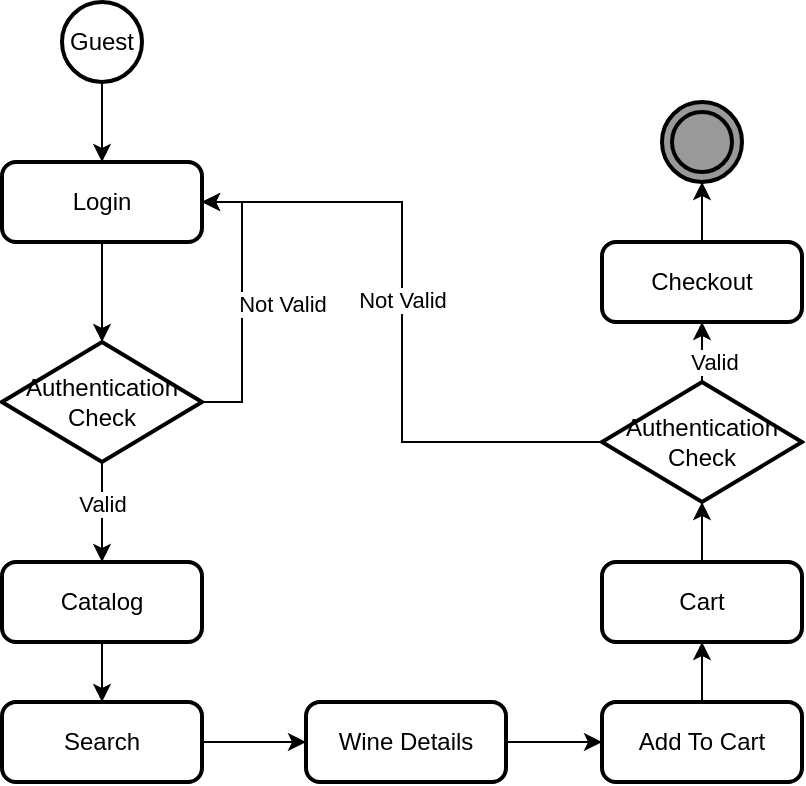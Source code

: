 <mxfile version="15.8.7" type="device" pages="2"><diagram id="C5RBs43oDa-KdzZeNtuy" name="Guest"><mxGraphModel dx="1113" dy="715" grid="1" gridSize="10" guides="1" tooltips="1" connect="1" arrows="1" fold="1" page="1" pageScale="1" pageWidth="827" pageHeight="1169" math="0" shadow="0"><root><mxCell id="WIyWlLk6GJQsqaUBKTNV-0"/><mxCell id="WIyWlLk6GJQsqaUBKTNV-1" parent="WIyWlLk6GJQsqaUBKTNV-0"/><mxCell id="5CIcKdoNEdivQEmTPLOZ-5" style="edgeStyle=orthogonalEdgeStyle;rounded=0;orthogonalLoop=1;jettySize=auto;html=1;" edge="1" parent="WIyWlLk6GJQsqaUBKTNV-1" source="5CIcKdoNEdivQEmTPLOZ-0" target="5CIcKdoNEdivQEmTPLOZ-1"><mxGeometry relative="1" as="geometry"/></mxCell><mxCell id="5CIcKdoNEdivQEmTPLOZ-0" value="Guest" style="strokeWidth=2;html=1;shape=mxgraph.flowchart.start_2;whiteSpace=wrap;" vertex="1" parent="WIyWlLk6GJQsqaUBKTNV-1"><mxGeometry x="70" y="40" width="40" height="40" as="geometry"/></mxCell><mxCell id="5CIcKdoNEdivQEmTPLOZ-7" style="edgeStyle=orthogonalEdgeStyle;rounded=0;orthogonalLoop=1;jettySize=auto;html=1;" edge="1" parent="WIyWlLk6GJQsqaUBKTNV-1" source="5CIcKdoNEdivQEmTPLOZ-1" target="5CIcKdoNEdivQEmTPLOZ-6"><mxGeometry relative="1" as="geometry"/></mxCell><mxCell id="5CIcKdoNEdivQEmTPLOZ-1" value="Login" style="rounded=1;whiteSpace=wrap;html=1;absoluteArcSize=1;arcSize=14;strokeWidth=2;" vertex="1" parent="WIyWlLk6GJQsqaUBKTNV-1"><mxGeometry x="40" y="120" width="100" height="40" as="geometry"/></mxCell><mxCell id="5CIcKdoNEdivQEmTPLOZ-8" style="edgeStyle=orthogonalEdgeStyle;rounded=0;orthogonalLoop=1;jettySize=auto;html=1;entryX=1;entryY=0.5;entryDx=0;entryDy=0;exitX=1;exitY=0.5;exitDx=0;exitDy=0;exitPerimeter=0;" edge="1" parent="WIyWlLk6GJQsqaUBKTNV-1" source="5CIcKdoNEdivQEmTPLOZ-6" target="5CIcKdoNEdivQEmTPLOZ-1"><mxGeometry relative="1" as="geometry"><Array as="points"><mxPoint x="160" y="240"/><mxPoint x="160" y="140"/></Array></mxGeometry></mxCell><mxCell id="5CIcKdoNEdivQEmTPLOZ-9" value="Not Valid" style="edgeLabel;html=1;align=center;verticalAlign=middle;resizable=0;points=[];" vertex="1" connectable="0" parent="5CIcKdoNEdivQEmTPLOZ-8"><mxGeometry x="0.02" y="2" relative="1" as="geometry"><mxPoint x="22" y="2" as="offset"/></mxGeometry></mxCell><mxCell id="5CIcKdoNEdivQEmTPLOZ-11" style="edgeStyle=orthogonalEdgeStyle;rounded=0;orthogonalLoop=1;jettySize=auto;html=1;" edge="1" parent="WIyWlLk6GJQsqaUBKTNV-1" source="5CIcKdoNEdivQEmTPLOZ-6" target="5CIcKdoNEdivQEmTPLOZ-10"><mxGeometry relative="1" as="geometry"/></mxCell><mxCell id="5CIcKdoNEdivQEmTPLOZ-12" value="Valid" style="edgeLabel;html=1;align=center;verticalAlign=middle;resizable=0;points=[];" vertex="1" connectable="0" parent="5CIcKdoNEdivQEmTPLOZ-11"><mxGeometry x="0.295" y="-2" relative="1" as="geometry"><mxPoint x="2" y="-12" as="offset"/></mxGeometry></mxCell><mxCell id="5CIcKdoNEdivQEmTPLOZ-6" value="Authentication&lt;br&gt;Check" style="strokeWidth=2;html=1;shape=mxgraph.flowchart.decision;whiteSpace=wrap;rounded=1;" vertex="1" parent="WIyWlLk6GJQsqaUBKTNV-1"><mxGeometry x="40" y="210" width="100" height="60" as="geometry"/></mxCell><mxCell id="5CIcKdoNEdivQEmTPLOZ-29" style="edgeStyle=orthogonalEdgeStyle;rounded=0;orthogonalLoop=1;jettySize=auto;html=1;" edge="1" parent="WIyWlLk6GJQsqaUBKTNV-1" source="5CIcKdoNEdivQEmTPLOZ-10" target="5CIcKdoNEdivQEmTPLOZ-28"><mxGeometry relative="1" as="geometry"/></mxCell><mxCell id="5CIcKdoNEdivQEmTPLOZ-10" value="Catalog" style="rounded=1;whiteSpace=wrap;html=1;absoluteArcSize=1;arcSize=14;strokeWidth=2;" vertex="1" parent="WIyWlLk6GJQsqaUBKTNV-1"><mxGeometry x="40" y="320" width="100" height="40" as="geometry"/></mxCell><mxCell id="5CIcKdoNEdivQEmTPLOZ-16" style="edgeStyle=orthogonalEdgeStyle;rounded=0;orthogonalLoop=1;jettySize=auto;html=1;" edge="1" parent="WIyWlLk6GJQsqaUBKTNV-1" source="5CIcKdoNEdivQEmTPLOZ-13" target="5CIcKdoNEdivQEmTPLOZ-15"><mxGeometry relative="1" as="geometry"/></mxCell><mxCell id="5CIcKdoNEdivQEmTPLOZ-13" value="Wine Details" style="rounded=1;whiteSpace=wrap;html=1;absoluteArcSize=1;arcSize=14;strokeWidth=2;" vertex="1" parent="WIyWlLk6GJQsqaUBKTNV-1"><mxGeometry x="192" y="390" width="100" height="40" as="geometry"/></mxCell><mxCell id="5CIcKdoNEdivQEmTPLOZ-18" style="edgeStyle=orthogonalEdgeStyle;rounded=0;orthogonalLoop=1;jettySize=auto;html=1;" edge="1" parent="WIyWlLk6GJQsqaUBKTNV-1" source="5CIcKdoNEdivQEmTPLOZ-15" target="5CIcKdoNEdivQEmTPLOZ-17"><mxGeometry relative="1" as="geometry"/></mxCell><mxCell id="5CIcKdoNEdivQEmTPLOZ-15" value="Add To Cart" style="rounded=1;whiteSpace=wrap;html=1;absoluteArcSize=1;arcSize=14;strokeWidth=2;" vertex="1" parent="WIyWlLk6GJQsqaUBKTNV-1"><mxGeometry x="340" y="390" width="100" height="40" as="geometry"/></mxCell><mxCell id="5CIcKdoNEdivQEmTPLOZ-22" style="edgeStyle=orthogonalEdgeStyle;rounded=0;orthogonalLoop=1;jettySize=auto;html=1;" edge="1" parent="WIyWlLk6GJQsqaUBKTNV-1" source="5CIcKdoNEdivQEmTPLOZ-17" target="5CIcKdoNEdivQEmTPLOZ-21"><mxGeometry relative="1" as="geometry"/></mxCell><mxCell id="5CIcKdoNEdivQEmTPLOZ-17" value="Cart" style="rounded=1;whiteSpace=wrap;html=1;absoluteArcSize=1;arcSize=14;strokeWidth=2;" vertex="1" parent="WIyWlLk6GJQsqaUBKTNV-1"><mxGeometry x="340" y="320" width="100" height="40" as="geometry"/></mxCell><mxCell id="5CIcKdoNEdivQEmTPLOZ-23" value="Not Valid" style="edgeStyle=orthogonalEdgeStyle;rounded=0;orthogonalLoop=1;jettySize=auto;html=1;entryX=1;entryY=0.5;entryDx=0;entryDy=0;" edge="1" parent="WIyWlLk6GJQsqaUBKTNV-1" source="5CIcKdoNEdivQEmTPLOZ-21" target="5CIcKdoNEdivQEmTPLOZ-1"><mxGeometry x="0.071" relative="1" as="geometry"><mxPoint as="offset"/></mxGeometry></mxCell><mxCell id="5CIcKdoNEdivQEmTPLOZ-25" style="edgeStyle=orthogonalEdgeStyle;rounded=0;orthogonalLoop=1;jettySize=auto;html=1;" edge="1" parent="WIyWlLk6GJQsqaUBKTNV-1" source="5CIcKdoNEdivQEmTPLOZ-21" target="5CIcKdoNEdivQEmTPLOZ-24"><mxGeometry relative="1" as="geometry"/></mxCell><mxCell id="5CIcKdoNEdivQEmTPLOZ-26" value="Valid" style="edgeLabel;html=1;align=center;verticalAlign=middle;resizable=0;points=[];" vertex="1" connectable="0" parent="5CIcKdoNEdivQEmTPLOZ-25"><mxGeometry x="0.187" y="3" relative="1" as="geometry"><mxPoint x="3" as="offset"/></mxGeometry></mxCell><mxCell id="5CIcKdoNEdivQEmTPLOZ-21" value="Authentication&lt;br&gt;Check" style="strokeWidth=2;html=1;shape=mxgraph.flowchart.decision;whiteSpace=wrap;rounded=1;" vertex="1" parent="WIyWlLk6GJQsqaUBKTNV-1"><mxGeometry x="340" y="230" width="100" height="60" as="geometry"/></mxCell><mxCell id="5CIcKdoNEdivQEmTPLOZ-33" style="edgeStyle=orthogonalEdgeStyle;rounded=0;orthogonalLoop=1;jettySize=auto;html=1;" edge="1" parent="WIyWlLk6GJQsqaUBKTNV-1" source="5CIcKdoNEdivQEmTPLOZ-24"><mxGeometry relative="1" as="geometry"><mxPoint x="390" y="130" as="targetPoint"/></mxGeometry></mxCell><mxCell id="5CIcKdoNEdivQEmTPLOZ-24" value="Checkout" style="rounded=1;whiteSpace=wrap;html=1;absoluteArcSize=1;arcSize=14;strokeWidth=2;" vertex="1" parent="WIyWlLk6GJQsqaUBKTNV-1"><mxGeometry x="340" y="160" width="100" height="40" as="geometry"/></mxCell><mxCell id="5CIcKdoNEdivQEmTPLOZ-30" style="edgeStyle=orthogonalEdgeStyle;rounded=0;orthogonalLoop=1;jettySize=auto;html=1;" edge="1" parent="WIyWlLk6GJQsqaUBKTNV-1" source="5CIcKdoNEdivQEmTPLOZ-28" target="5CIcKdoNEdivQEmTPLOZ-13"><mxGeometry relative="1" as="geometry"/></mxCell><mxCell id="5CIcKdoNEdivQEmTPLOZ-28" value="Search" style="rounded=1;whiteSpace=wrap;html=1;absoluteArcSize=1;arcSize=14;strokeWidth=2;" vertex="1" parent="WIyWlLk6GJQsqaUBKTNV-1"><mxGeometry x="40" y="390" width="100" height="40" as="geometry"/></mxCell><mxCell id="o-DWybbuyJ2ZcWfNNRq9-0" value="" style="group" vertex="1" connectable="0" parent="WIyWlLk6GJQsqaUBKTNV-1"><mxGeometry x="370" y="90" width="40" height="40" as="geometry"/></mxCell><mxCell id="5CIcKdoNEdivQEmTPLOZ-32" value="" style="strokeWidth=2;html=1;shape=mxgraph.flowchart.start_2;whiteSpace=wrap;fillColor=#999999;" vertex="1" parent="o-DWybbuyJ2ZcWfNNRq9-0"><mxGeometry width="40" height="40" as="geometry"/></mxCell><mxCell id="5CIcKdoNEdivQEmTPLOZ-34" value="" style="strokeWidth=2;html=1;shape=mxgraph.flowchart.start_2;whiteSpace=wrap;fillColor=none;" vertex="1" parent="o-DWybbuyJ2ZcWfNNRq9-0"><mxGeometry x="5" y="5" width="30" height="30" as="geometry"/></mxCell></root></mxGraphModel></diagram><diagram id="qloi3z1D3i4bd0gUoKfn" name="Admin"><mxGraphModel dx="1113" dy="715" grid="1" gridSize="10" guides="1" tooltips="1" connect="1" arrows="1" fold="1" page="1" pageScale="1" pageWidth="827" pageHeight="1169" math="0" shadow="0"><root><mxCell id="JEfL959FHlKc1dBqkeOF-0"/><mxCell id="JEfL959FHlKc1dBqkeOF-1" parent="JEfL959FHlKc1dBqkeOF-0"/><mxCell id="IeZnz6CrOLNjuTPvEhbF-0" style="edgeStyle=orthogonalEdgeStyle;rounded=0;orthogonalLoop=1;jettySize=auto;html=1;" edge="1" parent="JEfL959FHlKc1dBqkeOF-1" source="IeZnz6CrOLNjuTPvEhbF-1" target="IeZnz6CrOLNjuTPvEhbF-3"><mxGeometry relative="1" as="geometry"/></mxCell><mxCell id="IeZnz6CrOLNjuTPvEhbF-1" value="Admin" style="strokeWidth=2;html=1;shape=mxgraph.flowchart.start_2;whiteSpace=wrap;" vertex="1" parent="JEfL959FHlKc1dBqkeOF-1"><mxGeometry x="70" y="40" width="40" height="40" as="geometry"/></mxCell><mxCell id="IeZnz6CrOLNjuTPvEhbF-2" style="edgeStyle=orthogonalEdgeStyle;rounded=0;orthogonalLoop=1;jettySize=auto;html=1;" edge="1" parent="JEfL959FHlKc1dBqkeOF-1" source="IeZnz6CrOLNjuTPvEhbF-3" target="IeZnz6CrOLNjuTPvEhbF-8"><mxGeometry relative="1" as="geometry"/></mxCell><mxCell id="IeZnz6CrOLNjuTPvEhbF-3" value="Login" style="rounded=1;whiteSpace=wrap;html=1;absoluteArcSize=1;arcSize=14;strokeWidth=2;" vertex="1" parent="JEfL959FHlKc1dBqkeOF-1"><mxGeometry x="40" y="120" width="100" height="40" as="geometry"/></mxCell><mxCell id="IeZnz6CrOLNjuTPvEhbF-4" style="edgeStyle=orthogonalEdgeStyle;rounded=0;orthogonalLoop=1;jettySize=auto;html=1;entryX=1;entryY=0.5;entryDx=0;entryDy=0;exitX=1;exitY=0.5;exitDx=0;exitDy=0;exitPerimeter=0;" edge="1" parent="JEfL959FHlKc1dBqkeOF-1" source="IeZnz6CrOLNjuTPvEhbF-8" target="IeZnz6CrOLNjuTPvEhbF-3"><mxGeometry relative="1" as="geometry"><Array as="points"><mxPoint x="160" y="240"/><mxPoint x="160" y="140"/></Array></mxGeometry></mxCell><mxCell id="IeZnz6CrOLNjuTPvEhbF-5" value="Not Valid" style="edgeLabel;html=1;align=center;verticalAlign=middle;resizable=0;points=[];" vertex="1" connectable="0" parent="IeZnz6CrOLNjuTPvEhbF-4"><mxGeometry x="0.02" y="2" relative="1" as="geometry"><mxPoint x="22" y="2" as="offset"/></mxGeometry></mxCell><mxCell id="IeZnz6CrOLNjuTPvEhbF-6" style="edgeStyle=orthogonalEdgeStyle;rounded=0;orthogonalLoop=1;jettySize=auto;html=1;" edge="1" parent="JEfL959FHlKc1dBqkeOF-1" source="IeZnz6CrOLNjuTPvEhbF-8" target="IeZnz6CrOLNjuTPvEhbF-10"><mxGeometry relative="1" as="geometry"/></mxCell><mxCell id="IeZnz6CrOLNjuTPvEhbF-7" value="Valid" style="edgeLabel;html=1;align=center;verticalAlign=middle;resizable=0;points=[];" vertex="1" connectable="0" parent="IeZnz6CrOLNjuTPvEhbF-6"><mxGeometry x="0.295" y="-2" relative="1" as="geometry"><mxPoint x="2" y="-12" as="offset"/></mxGeometry></mxCell><mxCell id="IeZnz6CrOLNjuTPvEhbF-8" value="Authentication&lt;br&gt;Check" style="strokeWidth=2;html=1;shape=mxgraph.flowchart.decision;whiteSpace=wrap;rounded=1;" vertex="1" parent="JEfL959FHlKc1dBqkeOF-1"><mxGeometry x="40" y="210" width="100" height="60" as="geometry"/></mxCell><mxCell id="IeZnz6CrOLNjuTPvEhbF-9" style="edgeStyle=orthogonalEdgeStyle;rounded=0;orthogonalLoop=1;jettySize=auto;html=1;" edge="1" parent="JEfL959FHlKc1dBqkeOF-1" source="IeZnz6CrOLNjuTPvEhbF-10" target="IeZnz6CrOLNjuTPvEhbF-24"><mxGeometry relative="1" as="geometry"/></mxCell><mxCell id="IeZnz6CrOLNjuTPvEhbF-10" value="Catalog" style="rounded=1;whiteSpace=wrap;html=1;absoluteArcSize=1;arcSize=14;strokeWidth=2;" vertex="1" parent="JEfL959FHlKc1dBqkeOF-1"><mxGeometry x="40" y="320" width="100" height="40" as="geometry"/></mxCell><mxCell id="IeZnz6CrOLNjuTPvEhbF-23" style="edgeStyle=orthogonalEdgeStyle;rounded=0;orthogonalLoop=1;jettySize=auto;html=1;" edge="1" parent="JEfL959FHlKc1dBqkeOF-1" source="IeZnz6CrOLNjuTPvEhbF-24" target="IeZnz6CrOLNjuTPvEhbF-40"><mxGeometry relative="1" as="geometry"><mxPoint x="192" y="410" as="targetPoint"/></mxGeometry></mxCell><mxCell id="IeZnz6CrOLNjuTPvEhbF-24" value="Add Wine" style="rounded=1;whiteSpace=wrap;html=1;absoluteArcSize=1;arcSize=14;strokeWidth=2;" vertex="1" parent="JEfL959FHlKc1dBqkeOF-1"><mxGeometry x="40" y="390" width="100" height="40" as="geometry"/></mxCell><mxCell id="IeZnz6CrOLNjuTPvEhbF-41" style="edgeStyle=orthogonalEdgeStyle;rounded=0;orthogonalLoop=1;jettySize=auto;html=1;entryX=0.5;entryY=1;entryDx=0;entryDy=0;" edge="1" parent="JEfL959FHlKc1dBqkeOF-1" source="IeZnz6CrOLNjuTPvEhbF-40" target="IeZnz6CrOLNjuTPvEhbF-24"><mxGeometry relative="1" as="geometry"><Array as="points"><mxPoint x="240" y="460"/><mxPoint x="90" y="460"/></Array></mxGeometry></mxCell><mxCell id="IeZnz6CrOLNjuTPvEhbF-42" value="Error" style="edgeLabel;html=1;align=center;verticalAlign=middle;resizable=0;points=[];" vertex="1" connectable="0" parent="IeZnz6CrOLNjuTPvEhbF-41"><mxGeometry x="0.21" y="2" relative="1" as="geometry"><mxPoint x="21" as="offset"/></mxGeometry></mxCell><mxCell id="IeZnz6CrOLNjuTPvEhbF-44" value="Correct" style="edgeStyle=orthogonalEdgeStyle;rounded=0;orthogonalLoop=1;jettySize=auto;html=1;" edge="1" parent="JEfL959FHlKc1dBqkeOF-1" source="IeZnz6CrOLNjuTPvEhbF-40" target="IeZnz6CrOLNjuTPvEhbF-43"><mxGeometry relative="1" as="geometry"/></mxCell><mxCell id="IeZnz6CrOLNjuTPvEhbF-40" value="Data&lt;br&gt;Validation" style="strokeWidth=2;html=1;shape=mxgraph.flowchart.decision;whiteSpace=wrap;rounded=1;" vertex="1" parent="JEfL959FHlKc1dBqkeOF-1"><mxGeometry x="190" y="380" width="100" height="60" as="geometry"/></mxCell><mxCell id="IeZnz6CrOLNjuTPvEhbF-46" style="edgeStyle=orthogonalEdgeStyle;rounded=0;orthogonalLoop=1;jettySize=auto;html=1;" edge="1" parent="JEfL959FHlKc1dBqkeOF-1" source="IeZnz6CrOLNjuTPvEhbF-43" target="IeZnz6CrOLNjuTPvEhbF-45"><mxGeometry relative="1" as="geometry"/></mxCell><mxCell id="IeZnz6CrOLNjuTPvEhbF-43" value="Catalog" style="rounded=1;whiteSpace=wrap;html=1;absoluteArcSize=1;arcSize=14;strokeWidth=2;" vertex="1" parent="JEfL959FHlKc1dBqkeOF-1"><mxGeometry x="350" y="390" width="100" height="40" as="geometry"/></mxCell><mxCell id="IeZnz6CrOLNjuTPvEhbF-48" value="" style="edgeStyle=orthogonalEdgeStyle;rounded=0;orthogonalLoop=1;jettySize=auto;html=1;" edge="1" parent="JEfL959FHlKc1dBqkeOF-1" source="IeZnz6CrOLNjuTPvEhbF-45" target="IeZnz6CrOLNjuTPvEhbF-47"><mxGeometry relative="1" as="geometry"/></mxCell><mxCell id="IeZnz6CrOLNjuTPvEhbF-45" value="Wine Details" style="rounded=1;whiteSpace=wrap;html=1;absoluteArcSize=1;arcSize=14;strokeWidth=2;" vertex="1" parent="JEfL959FHlKc1dBqkeOF-1"><mxGeometry x="350" y="320" width="100" height="40" as="geometry"/></mxCell><mxCell id="IeZnz6CrOLNjuTPvEhbF-50" value="" style="edgeStyle=orthogonalEdgeStyle;rounded=0;orthogonalLoop=1;jettySize=auto;html=1;" edge="1" parent="JEfL959FHlKc1dBqkeOF-1" source="IeZnz6CrOLNjuTPvEhbF-47" target="IeZnz6CrOLNjuTPvEhbF-49"><mxGeometry relative="1" as="geometry"/></mxCell><mxCell id="IeZnz6CrOLNjuTPvEhbF-47" value="Update Wine" style="rounded=1;whiteSpace=wrap;html=1;absoluteArcSize=1;arcSize=14;strokeWidth=2;" vertex="1" parent="JEfL959FHlKc1dBqkeOF-1"><mxGeometry x="350" y="250" width="100" height="40" as="geometry"/></mxCell><mxCell id="IeZnz6CrOLNjuTPvEhbF-51" value="Error" style="edgeStyle=orthogonalEdgeStyle;rounded=0;orthogonalLoop=1;jettySize=auto;html=1;entryX=1;entryY=0.5;entryDx=0;entryDy=0;" edge="1" parent="JEfL959FHlKc1dBqkeOF-1" source="IeZnz6CrOLNjuTPvEhbF-49" target="IeZnz6CrOLNjuTPvEhbF-47"><mxGeometry relative="1" as="geometry"><Array as="points"><mxPoint x="470" y="190"/><mxPoint x="470" y="270"/></Array></mxGeometry></mxCell><mxCell id="IeZnz6CrOLNjuTPvEhbF-53" value="" style="edgeStyle=orthogonalEdgeStyle;rounded=0;orthogonalLoop=1;jettySize=auto;html=1;" edge="1" parent="JEfL959FHlKc1dBqkeOF-1" source="IeZnz6CrOLNjuTPvEhbF-49" target="IeZnz6CrOLNjuTPvEhbF-52"><mxGeometry relative="1" as="geometry"/></mxCell><mxCell id="IeZnz6CrOLNjuTPvEhbF-49" value="Data&lt;br&gt;Validation" style="strokeWidth=2;html=1;shape=mxgraph.flowchart.decision;whiteSpace=wrap;rounded=1;" vertex="1" parent="JEfL959FHlKc1dBqkeOF-1"><mxGeometry x="350" y="160" width="100" height="60" as="geometry"/></mxCell><mxCell id="IeZnz6CrOLNjuTPvEhbF-55" value="" style="edgeStyle=orthogonalEdgeStyle;rounded=0;orthogonalLoop=1;jettySize=auto;html=1;" edge="1" parent="JEfL959FHlKc1dBqkeOF-1" source="IeZnz6CrOLNjuTPvEhbF-52"><mxGeometry relative="1" as="geometry"><mxPoint x="520" y="115" as="targetPoint"/></mxGeometry></mxCell><mxCell id="IeZnz6CrOLNjuTPvEhbF-52" value="Catalog" style="rounded=1;whiteSpace=wrap;html=1;absoluteArcSize=1;arcSize=14;strokeWidth=2;" vertex="1" parent="JEfL959FHlKc1dBqkeOF-1"><mxGeometry x="350" y="95" width="100" height="40" as="geometry"/></mxCell><mxCell id="IeZnz6CrOLNjuTPvEhbF-66" value="Delete&lt;br&gt;Wine" style="rounded=1;whiteSpace=wrap;html=1;absoluteArcSize=1;arcSize=14;strokeWidth=2;" vertex="1" parent="JEfL959FHlKc1dBqkeOF-1"><mxGeometry x="520" y="95" width="100" height="40" as="geometry"/></mxCell><mxCell id="IeZnz6CrOLNjuTPvEhbF-67" value="" style="edgeStyle=orthogonalEdgeStyle;rounded=0;orthogonalLoop=1;jettySize=auto;html=1;exitX=0.5;exitY=1;exitDx=0;exitDy=0;entryX=0.5;entryY=1;entryDx=0;entryDy=0;" edge="1" parent="JEfL959FHlKc1dBqkeOF-1" source="IeZnz6CrOLNjuTPvEhbF-69" target="IeZnz6CrOLNjuTPvEhbF-71"><mxGeometry relative="1" as="geometry"><mxPoint x="650" y="425" as="sourcePoint"/></mxGeometry></mxCell><mxCell id="IeZnz6CrOLNjuTPvEhbF-68" style="edgeStyle=orthogonalEdgeStyle;rounded=0;orthogonalLoop=1;jettySize=auto;html=1;entryX=0.5;entryY=1;entryDx=0;entryDy=0;exitX=0.5;exitY=1;exitDx=0;exitDy=0;" edge="1" parent="JEfL959FHlKc1dBqkeOF-1" source="IeZnz6CrOLNjuTPvEhbF-69" target="IeZnz6CrOLNjuTPvEhbF-73"><mxGeometry relative="1" as="geometry"><mxPoint x="650" y="425" as="sourcePoint"/></mxGeometry></mxCell><mxCell id="B1PDFU9o3uSTap9MZfQz-4" style="edgeStyle=orthogonalEdgeStyle;rounded=0;orthogonalLoop=1;jettySize=auto;html=1;entryX=0.5;entryY=0;entryDx=0;entryDy=0;entryPerimeter=0;" edge="1" parent="JEfL959FHlKc1dBqkeOF-1" source="IeZnz6CrOLNjuTPvEhbF-69" target="B1PDFU9o3uSTap9MZfQz-1"><mxGeometry relative="1" as="geometry"/></mxCell><mxCell id="IeZnz6CrOLNjuTPvEhbF-69" value="Orders" style="rounded=1;whiteSpace=wrap;html=1;absoluteArcSize=1;arcSize=14;strokeWidth=2;" vertex="1" parent="JEfL959FHlKc1dBqkeOF-1"><mxGeometry x="520" y="350" width="100" height="40" as="geometry"/></mxCell><mxCell id="IeZnz6CrOLNjuTPvEhbF-70" style="edgeStyle=orthogonalEdgeStyle;rounded=0;orthogonalLoop=1;jettySize=auto;html=1;entryX=0.5;entryY=0;entryDx=0;entryDy=0;" edge="1" parent="JEfL959FHlKc1dBqkeOF-1" source="IeZnz6CrOLNjuTPvEhbF-71" target="IeZnz6CrOLNjuTPvEhbF-69"><mxGeometry relative="1" as="geometry"><Array as="points"><mxPoint x="710" y="330"/><mxPoint x="570" y="330"/></Array></mxGeometry></mxCell><mxCell id="IeZnz6CrOLNjuTPvEhbF-71" value="Approve&lt;br&gt;Order" style="rounded=1;whiteSpace=wrap;html=1;absoluteArcSize=1;arcSize=14;strokeWidth=2;" vertex="1" parent="JEfL959FHlKc1dBqkeOF-1"><mxGeometry x="660" y="350" width="100" height="40" as="geometry"/></mxCell><mxCell id="IeZnz6CrOLNjuTPvEhbF-72" style="edgeStyle=orthogonalEdgeStyle;rounded=0;orthogonalLoop=1;jettySize=auto;html=1;entryX=0.5;entryY=0;entryDx=0;entryDy=0;" edge="1" parent="JEfL959FHlKc1dBqkeOF-1" source="IeZnz6CrOLNjuTPvEhbF-73" target="IeZnz6CrOLNjuTPvEhbF-69"><mxGeometry relative="1" as="geometry"><Array as="points"><mxPoint x="840" y="330"/><mxPoint x="570" y="330"/></Array></mxGeometry></mxCell><mxCell id="IeZnz6CrOLNjuTPvEhbF-73" value="Delete&lt;br&gt;Order" style="rounded=1;whiteSpace=wrap;html=1;absoluteArcSize=1;arcSize=14;strokeWidth=2;" vertex="1" parent="JEfL959FHlKc1dBqkeOF-1"><mxGeometry x="790" y="350" width="100" height="40" as="geometry"/></mxCell><mxCell id="IeZnz6CrOLNjuTPvEhbF-78" value="" style="edgeStyle=orthogonalEdgeStyle;rounded=0;orthogonalLoop=1;jettySize=auto;html=1;" edge="1" parent="JEfL959FHlKc1dBqkeOF-1" source="IeZnz6CrOLNjuTPvEhbF-74" target="IeZnz6CrOLNjuTPvEhbF-69"><mxGeometry relative="1" as="geometry"/></mxCell><mxCell id="IeZnz6CrOLNjuTPvEhbF-74" value="Catalog" style="rounded=1;whiteSpace=wrap;html=1;absoluteArcSize=1;arcSize=14;strokeWidth=2;" vertex="1" parent="JEfL959FHlKc1dBqkeOF-1"><mxGeometry x="520" y="270" width="100" height="40" as="geometry"/></mxCell><mxCell id="B1PDFU9o3uSTap9MZfQz-0" value="" style="group" vertex="1" connectable="0" parent="JEfL959FHlKc1dBqkeOF-1"><mxGeometry x="550" y="440" width="40" height="40" as="geometry"/></mxCell><mxCell id="B1PDFU9o3uSTap9MZfQz-1" value="" style="strokeWidth=2;html=1;shape=mxgraph.flowchart.start_2;whiteSpace=wrap;fillColor=#999999;" vertex="1" parent="B1PDFU9o3uSTap9MZfQz-0"><mxGeometry width="40" height="40" as="geometry"/></mxCell><mxCell id="B1PDFU9o3uSTap9MZfQz-2" value="" style="strokeWidth=2;html=1;shape=mxgraph.flowchart.start_2;whiteSpace=wrap;fillColor=none;" vertex="1" parent="B1PDFU9o3uSTap9MZfQz-0"><mxGeometry x="5" y="5" width="30" height="30" as="geometry"/></mxCell><mxCell id="B1PDFU9o3uSTap9MZfQz-6" style="edgeStyle=orthogonalEdgeStyle;rounded=0;orthogonalLoop=1;jettySize=auto;html=1;entryX=1;entryY=0.5;entryDx=0;entryDy=0;" edge="1" parent="JEfL959FHlKc1dBqkeOF-1" source="B1PDFU9o3uSTap9MZfQz-5" target="IeZnz6CrOLNjuTPvEhbF-66"><mxGeometry relative="1" as="geometry"><Array as="points"><mxPoint x="640" y="180"/><mxPoint x="640" y="115"/></Array></mxGeometry></mxCell><mxCell id="B1PDFU9o3uSTap9MZfQz-7" value="N" style="edgeLabel;html=1;align=center;verticalAlign=middle;resizable=0;points=[];" vertex="1" connectable="0" parent="B1PDFU9o3uSTap9MZfQz-6"><mxGeometry x="0.093" y="2" relative="1" as="geometry"><mxPoint as="offset"/></mxGeometry></mxCell><mxCell id="B1PDFU9o3uSTap9MZfQz-8" value="" style="edgeStyle=orthogonalEdgeStyle;rounded=0;orthogonalLoop=1;jettySize=auto;html=1;" edge="1" parent="JEfL959FHlKc1dBqkeOF-1" source="B1PDFU9o3uSTap9MZfQz-5" target="IeZnz6CrOLNjuTPvEhbF-74"><mxGeometry relative="1" as="geometry"/></mxCell><mxCell id="B1PDFU9o3uSTap9MZfQz-9" value="Y" style="edgeLabel;html=1;align=center;verticalAlign=middle;resizable=0;points=[];" vertex="1" connectable="0" parent="B1PDFU9o3uSTap9MZfQz-8"><mxGeometry x="-0.265" y="1" relative="1" as="geometry"><mxPoint as="offset"/></mxGeometry></mxCell><mxCell id="B1PDFU9o3uSTap9MZfQz-5" value="Wine exists?" style="strokeWidth=2;html=1;shape=mxgraph.flowchart.decision;whiteSpace=wrap;rounded=1;" vertex="1" parent="JEfL959FHlKc1dBqkeOF-1"><mxGeometry x="520" y="150" width="100" height="60" as="geometry"/></mxCell></root></mxGraphModel></diagram></mxfile>